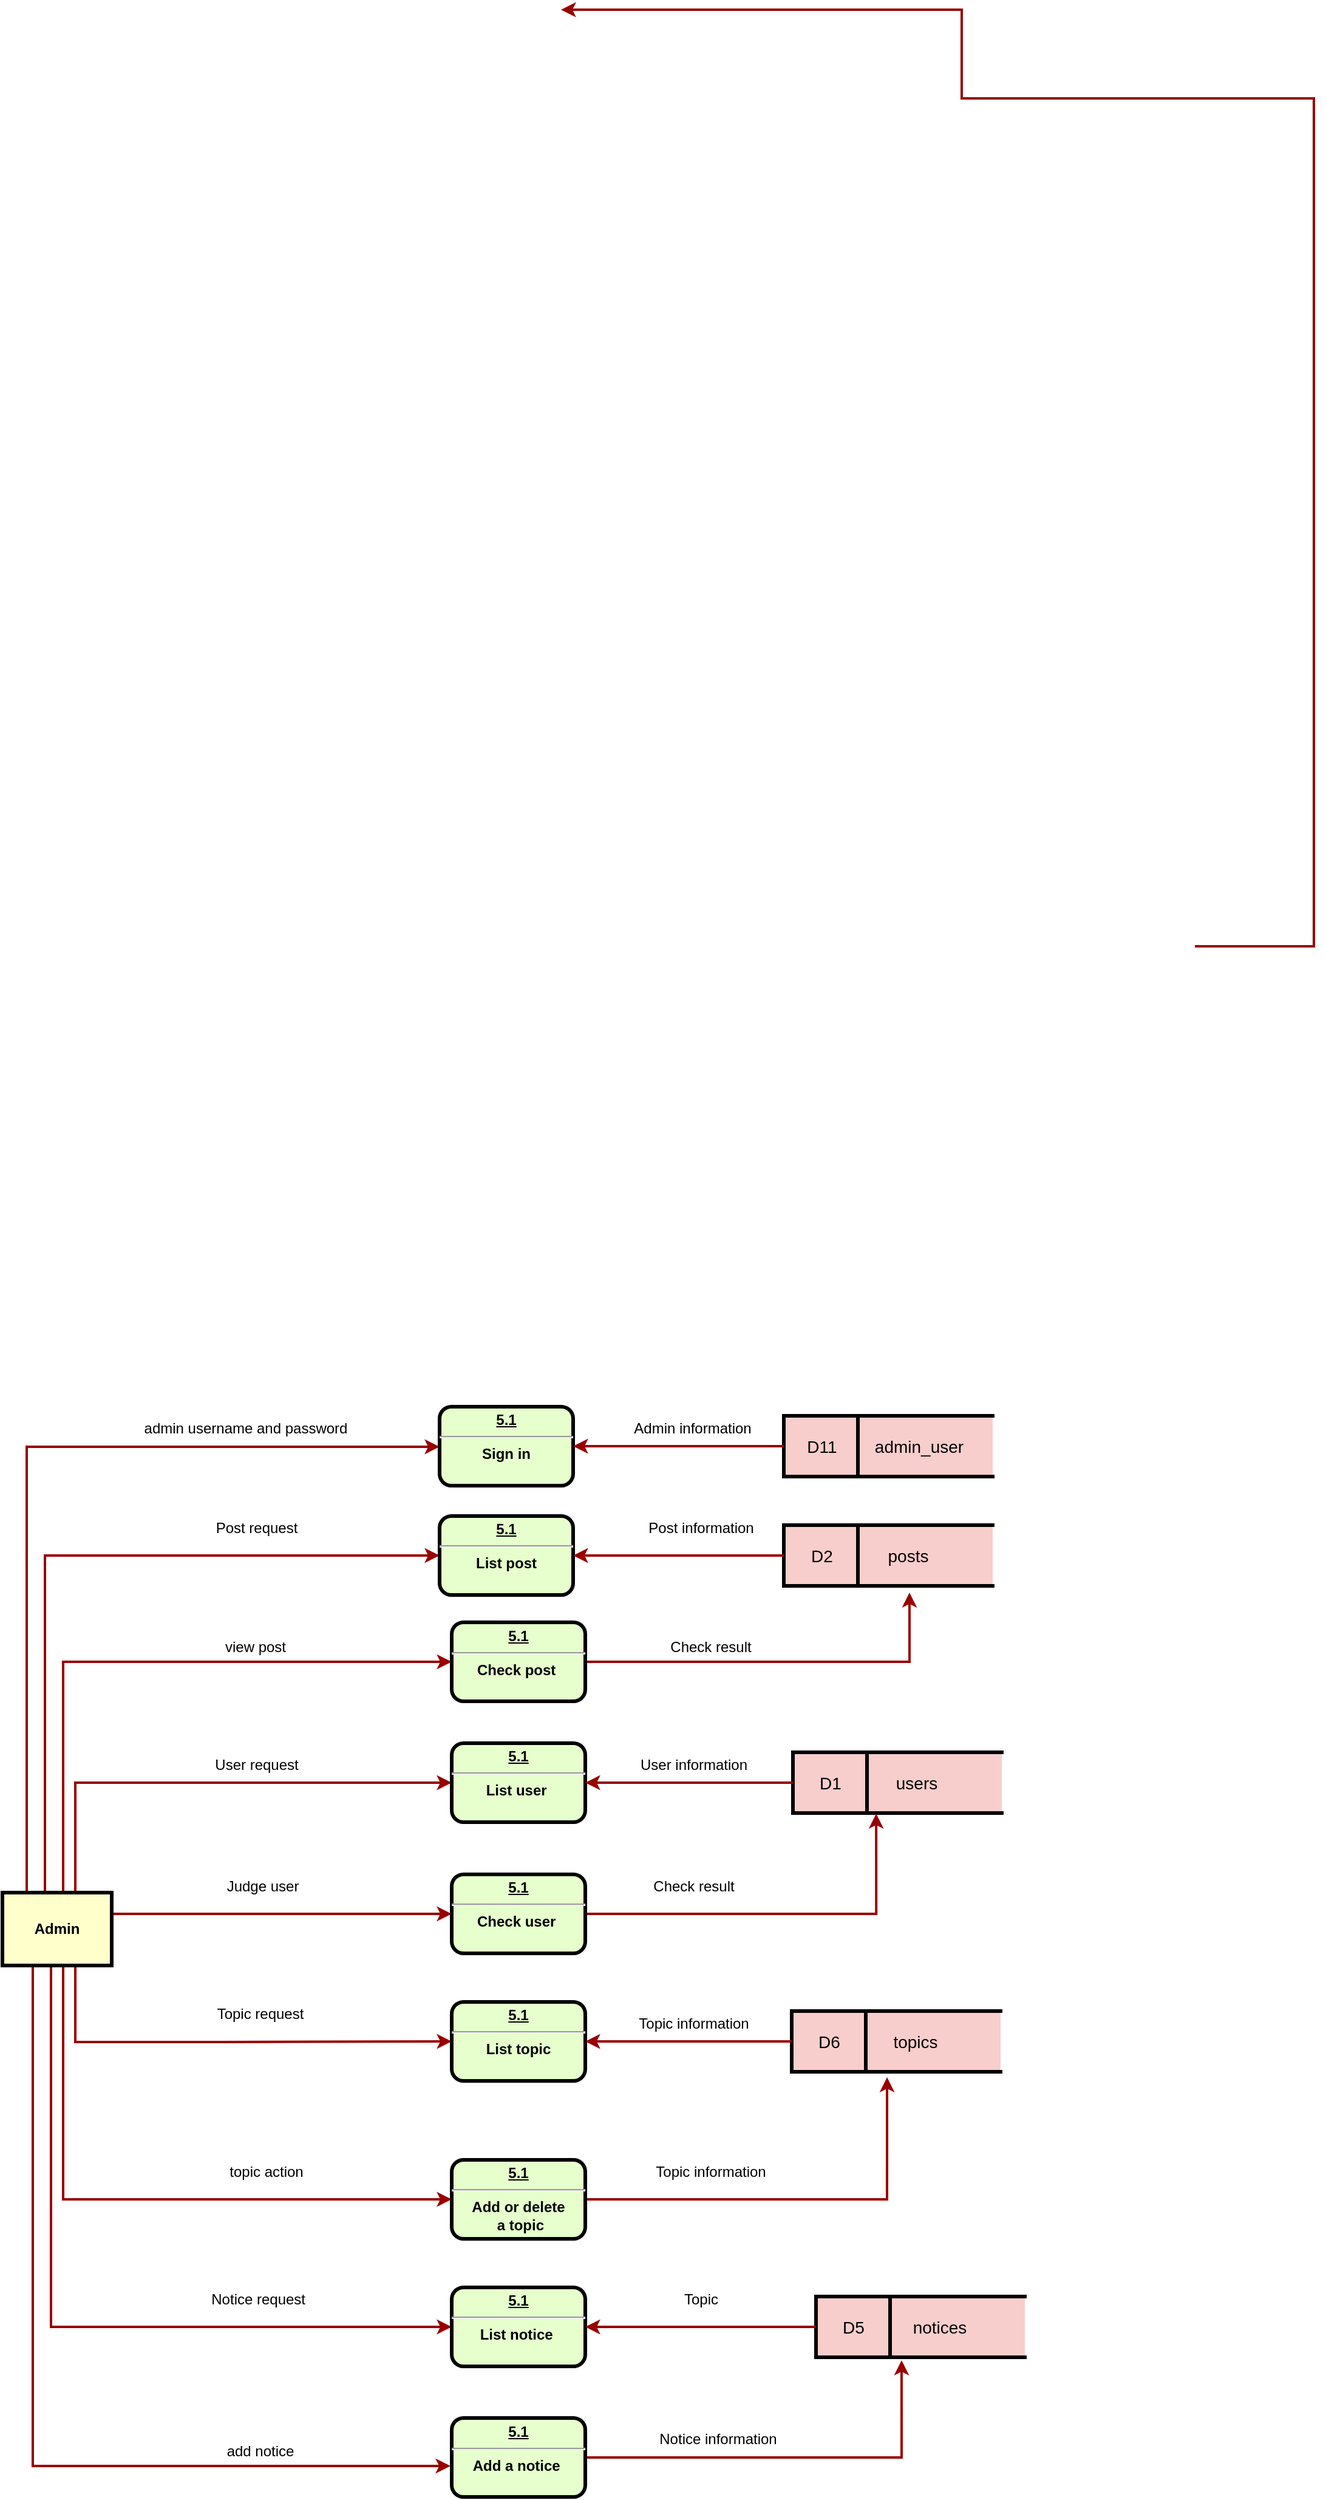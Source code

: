 <mxfile version="12.9.7" type="github"><diagram name="Page-1" id="c7558073-3199-34d8-9f00-42111426c3f3"><mxGraphModel dx="2012" dy="-406" grid="1" gridSize="10" guides="1" tooltips="1" connect="1" arrows="1" fold="1" page="1" pageScale="1" pageWidth="826" pageHeight="1169" background="#ffffff" math="0" shadow="0"><root><mxCell id="0"/><mxCell id="1" parent="0"/><mxCell id="8fqxx7D-VvN7YInsf59q-277" style="edgeStyle=orthogonalEdgeStyle;rounded=0;orthogonalLoop=1;jettySize=auto;html=1;strokeColor=#990000;strokeWidth=2;entryX=1;entryY=0.5;entryDx=0;entryDy=0;" parent="1" target="8fqxx7D-VvN7YInsf59q-217" edge="1"><mxGeometry relative="1" as="geometry"><mxPoint x="380" y="650" as="targetPoint"/><Array as="points"><mxPoint x="1000" y="1421"/><mxPoint x="1000" y="723"/><mxPoint x="710" y="723"/></Array><mxPoint x="902" y="1421" as="sourcePoint"/></mxGeometry></mxCell><mxCell id="a9a8mxuT70NmRNff5WwH-19" value="" style="group" vertex="1" connectable="0" parent="1"><mxGeometry x="570" y="2297.5" width="172" height="50" as="geometry"/></mxCell><mxCell id="a9a8mxuT70NmRNff5WwH-20" value="" style="group" vertex="1" connectable="0" parent="a9a8mxuT70NmRNff5WwH-19"><mxGeometry width="172" height="50" as="geometry"/></mxCell><mxCell id="a9a8mxuT70NmRNff5WwH-21" value="" style="group" vertex="1" connectable="0" parent="a9a8mxuT70NmRNff5WwH-20"><mxGeometry width="172" height="50" as="geometry"/></mxCell><mxCell id="a9a8mxuT70NmRNff5WwH-22" value="" style="rounded=0;whiteSpace=wrap;html=1;strokeColor=#000000;strokeWidth=3;fillColor=#f8cecc;" vertex="1" parent="a9a8mxuT70NmRNff5WwH-21"><mxGeometry width="61" height="50" as="geometry"/></mxCell><mxCell id="a9a8mxuT70NmRNff5WwH-23" value="" style="shape=partialRectangle;whiteSpace=wrap;html=1;left=0;right=0;fillColor=#f8cecc;strokeColor=#000000;strokeWidth=3;" vertex="1" parent="a9a8mxuT70NmRNff5WwH-21"><mxGeometry x="52" width="120" height="50" as="geometry"/></mxCell><mxCell id="a9a8mxuT70NmRNff5WwH-24" value="&lt;font style=&quot;font-size: 14px&quot;&gt;D6&lt;/font&gt;" style="text;html=1;strokeColor=none;fillColor=none;align=center;verticalAlign=middle;whiteSpace=wrap;rounded=0;" vertex="1" parent="a9a8mxuT70NmRNff5WwH-21"><mxGeometry x="11" y="16.667" width="40" height="16.667" as="geometry"/></mxCell><mxCell id="a9a8mxuT70NmRNff5WwH-25" value="&lt;span style=&quot;font-size: 14px&quot;&gt;topics&lt;/span&gt;" style="text;html=1;strokeColor=none;fillColor=none;align=center;verticalAlign=middle;whiteSpace=wrap;rounded=0;" vertex="1" parent="a9a8mxuT70NmRNff5WwH-21"><mxGeometry x="82" y="16.667" width="40" height="16.667" as="geometry"/></mxCell><mxCell id="a9a8mxuT70NmRNff5WwH-26" value="" style="line;strokeWidth=3;direction=south;html=1;strokeColor=#000000;" vertex="1" parent="a9a8mxuT70NmRNff5WwH-21"><mxGeometry x="56" width="10" height="50" as="geometry"/></mxCell><mxCell id="a9a8mxuT70NmRNff5WwH-27" value="" style="group" vertex="1" connectable="0" parent="1"><mxGeometry x="571" y="2084.5" width="172" height="50" as="geometry"/></mxCell><mxCell id="a9a8mxuT70NmRNff5WwH-28" value="" style="group" vertex="1" connectable="0" parent="a9a8mxuT70NmRNff5WwH-27"><mxGeometry width="172" height="50" as="geometry"/></mxCell><mxCell id="a9a8mxuT70NmRNff5WwH-29" value="" style="group" vertex="1" connectable="0" parent="a9a8mxuT70NmRNff5WwH-28"><mxGeometry width="172" height="50" as="geometry"/></mxCell><mxCell id="a9a8mxuT70NmRNff5WwH-30" value="" style="rounded=0;whiteSpace=wrap;html=1;strokeColor=#000000;strokeWidth=3;fillColor=#f8cecc;" vertex="1" parent="a9a8mxuT70NmRNff5WwH-29"><mxGeometry width="61" height="50" as="geometry"/></mxCell><mxCell id="a9a8mxuT70NmRNff5WwH-31" value="" style="shape=partialRectangle;whiteSpace=wrap;html=1;left=0;right=0;fillColor=#f8cecc;strokeColor=#000000;strokeWidth=3;" vertex="1" parent="a9a8mxuT70NmRNff5WwH-29"><mxGeometry x="52" width="120" height="50" as="geometry"/></mxCell><mxCell id="a9a8mxuT70NmRNff5WwH-32" value="&lt;font style=&quot;font-size: 14px&quot;&gt;D1&lt;/font&gt;" style="text;html=1;strokeColor=none;fillColor=none;align=center;verticalAlign=middle;whiteSpace=wrap;rounded=0;" vertex="1" parent="a9a8mxuT70NmRNff5WwH-29"><mxGeometry x="11" y="16.667" width="40" height="16.667" as="geometry"/></mxCell><mxCell id="a9a8mxuT70NmRNff5WwH-33" value="&lt;span style=&quot;font-size: 14px&quot;&gt;users&lt;/span&gt;" style="text;html=1;strokeColor=none;fillColor=none;align=center;verticalAlign=middle;whiteSpace=wrap;rounded=0;" vertex="1" parent="a9a8mxuT70NmRNff5WwH-29"><mxGeometry x="82" y="16.667" width="40" height="16.667" as="geometry"/></mxCell><mxCell id="a9a8mxuT70NmRNff5WwH-34" value="" style="line;strokeWidth=3;direction=south;html=1;strokeColor=#000000;" vertex="1" parent="a9a8mxuT70NmRNff5WwH-29"><mxGeometry x="56" width="10" height="50" as="geometry"/></mxCell><mxCell id="a9a8mxuT70NmRNff5WwH-56" style="edgeStyle=orthogonalEdgeStyle;rounded=0;orthogonalLoop=1;jettySize=auto;html=1;entryX=0;entryY=0.5;entryDx=0;entryDy=0;strokeColor=#990000;strokeWidth=2;" edge="1" parent="1" source="a9a8mxuT70NmRNff5WwH-42" target="a9a8mxuT70NmRNff5WwH-43"><mxGeometry relative="1" as="geometry"><Array as="points"><mxPoint x="-45" y="1923"/></Array></mxGeometry></mxCell><mxCell id="a9a8mxuT70NmRNff5WwH-98" style="edgeStyle=orthogonalEdgeStyle;rounded=0;orthogonalLoop=1;jettySize=auto;html=1;strokeColor=#990000;strokeWidth=2;" edge="1" parent="1" source="a9a8mxuT70NmRNff5WwH-42" target="a9a8mxuT70NmRNff5WwH-85"><mxGeometry relative="1" as="geometry"><Array as="points"><mxPoint x="-60" y="1833"/></Array></mxGeometry></mxCell><mxCell id="a9a8mxuT70NmRNff5WwH-117" style="edgeStyle=orthogonalEdgeStyle;rounded=0;orthogonalLoop=1;jettySize=auto;html=1;entryX=0;entryY=0.5;entryDx=0;entryDy=0;strokeColor=#990000;strokeWidth=2;" edge="1" parent="1" source="a9a8mxuT70NmRNff5WwH-42" target="a9a8mxuT70NmRNff5WwH-65"><mxGeometry relative="1" as="geometry"><Array as="points"><mxPoint x="-20" y="2323"/><mxPoint x="100" y="2323"/></Array></mxGeometry></mxCell><mxCell id="a9a8mxuT70NmRNff5WwH-118" style="edgeStyle=orthogonalEdgeStyle;rounded=0;orthogonalLoop=1;jettySize=auto;html=1;entryX=0;entryY=0.5;entryDx=0;entryDy=0;strokeColor=#990000;strokeWidth=2;" edge="1" parent="1" source="a9a8mxuT70NmRNff5WwH-42" target="a9a8mxuT70NmRNff5WwH-79"><mxGeometry relative="1" as="geometry"><Array as="points"><mxPoint x="-30" y="2010"/></Array></mxGeometry></mxCell><mxCell id="a9a8mxuT70NmRNff5WwH-119" style="edgeStyle=orthogonalEdgeStyle;rounded=0;orthogonalLoop=1;jettySize=auto;html=1;entryX=0;entryY=0.5;entryDx=0;entryDy=0;strokeColor=#990000;strokeWidth=2;" edge="1" parent="1" source="a9a8mxuT70NmRNff5WwH-42" target="a9a8mxuT70NmRNff5WwH-100"><mxGeometry relative="1" as="geometry"><Array as="points"><mxPoint x="-10" y="2218"/></Array></mxGeometry></mxCell><mxCell id="a9a8mxuT70NmRNff5WwH-120" style="edgeStyle=orthogonalEdgeStyle;rounded=0;orthogonalLoop=1;jettySize=auto;html=1;entryX=0;entryY=0.5;entryDx=0;entryDy=0;strokeColor=#990000;strokeWidth=2;" edge="1" parent="1" source="a9a8mxuT70NmRNff5WwH-42" target="a9a8mxuT70NmRNff5WwH-61"><mxGeometry relative="1" as="geometry"><Array as="points"><mxPoint x="-20" y="2110"/></Array></mxGeometry></mxCell><mxCell id="a9a8mxuT70NmRNff5WwH-123" style="edgeStyle=orthogonalEdgeStyle;rounded=0;orthogonalLoop=1;jettySize=auto;html=1;entryX=0;entryY=0.5;entryDx=0;entryDy=0;strokeColor=#990000;strokeWidth=2;" edge="1" parent="1" source="a9a8mxuT70NmRNff5WwH-42" target="a9a8mxuT70NmRNff5WwH-109"><mxGeometry relative="1" as="geometry"><Array as="points"><mxPoint x="-30" y="2453"/></Array></mxGeometry></mxCell><mxCell id="a9a8mxuT70NmRNff5WwH-124" style="edgeStyle=orthogonalEdgeStyle;rounded=0;orthogonalLoop=1;jettySize=auto;html=1;entryX=0;entryY=0.5;entryDx=0;entryDy=0;strokeColor=#990000;strokeWidth=2;" edge="1" parent="1" source="a9a8mxuT70NmRNff5WwH-42" target="a9a8mxuT70NmRNff5WwH-74"><mxGeometry relative="1" as="geometry"><Array as="points"><mxPoint x="-40" y="2558"/></Array></mxGeometry></mxCell><mxCell id="a9a8mxuT70NmRNff5WwH-125" style="edgeStyle=orthogonalEdgeStyle;rounded=0;orthogonalLoop=1;jettySize=auto;html=1;entryX=-0.009;entryY=0.608;entryDx=0;entryDy=0;entryPerimeter=0;strokeColor=#990000;strokeWidth=2;" edge="1" parent="1" source="a9a8mxuT70NmRNff5WwH-42" target="a9a8mxuT70NmRNff5WwH-113"><mxGeometry relative="1" as="geometry"><Array as="points"><mxPoint x="-55" y="2672"/></Array></mxGeometry></mxCell><mxCell id="a9a8mxuT70NmRNff5WwH-42" value="Admin" style="whiteSpace=wrap;align=center;verticalAlign=middle;fontStyle=1;strokeWidth=3;fillColor=#FFFFCC" vertex="1" parent="1"><mxGeometry x="-80" y="2200" width="90" height="60" as="geometry"/></mxCell><mxCell id="a9a8mxuT70NmRNff5WwH-43" value="&lt;p style=&quot;margin: 0px ; margin-top: 4px ; text-align: center ; text-decoration: underline&quot;&gt;&lt;strong&gt;5.1&lt;/strong&gt;&lt;/p&gt;&lt;hr&gt;&lt;strong&gt;List post&lt;br&gt;&lt;/strong&gt;" style="verticalAlign=middle;align=center;overflow=fill;fontSize=12;fontFamily=Helvetica;html=1;rounded=1;fontStyle=1;strokeWidth=3;fillColor=#E6FFCC" vertex="1" parent="1"><mxGeometry x="280" y="1890" width="110" height="65" as="geometry"/></mxCell><mxCell id="a9a8mxuT70NmRNff5WwH-46" value="" style="group" vertex="1" connectable="0" parent="1"><mxGeometry x="563.5" y="1897.5" width="172" height="50" as="geometry"/></mxCell><mxCell id="a9a8mxuT70NmRNff5WwH-47" value="" style="group" vertex="1" connectable="0" parent="a9a8mxuT70NmRNff5WwH-46"><mxGeometry width="172" height="50" as="geometry"/></mxCell><mxCell id="a9a8mxuT70NmRNff5WwH-48" value="" style="group" vertex="1" connectable="0" parent="a9a8mxuT70NmRNff5WwH-47"><mxGeometry width="172" height="50" as="geometry"/></mxCell><mxCell id="a9a8mxuT70NmRNff5WwH-49" value="" style="rounded=0;whiteSpace=wrap;html=1;strokeColor=#000000;strokeWidth=3;fillColor=#f8cecc;" vertex="1" parent="a9a8mxuT70NmRNff5WwH-48"><mxGeometry width="61" height="50" as="geometry"/></mxCell><mxCell id="a9a8mxuT70NmRNff5WwH-50" value="" style="shape=partialRectangle;whiteSpace=wrap;html=1;left=0;right=0;fillColor=#f8cecc;strokeColor=#000000;strokeWidth=3;" vertex="1" parent="a9a8mxuT70NmRNff5WwH-48"><mxGeometry x="52" width="120" height="50" as="geometry"/></mxCell><mxCell id="a9a8mxuT70NmRNff5WwH-51" value="&lt;font style=&quot;font-size: 14px&quot;&gt;D2&lt;/font&gt;" style="text;html=1;strokeColor=none;fillColor=none;align=center;verticalAlign=middle;whiteSpace=wrap;rounded=0;" vertex="1" parent="a9a8mxuT70NmRNff5WwH-48"><mxGeometry x="11" y="16.667" width="40" height="16.667" as="geometry"/></mxCell><mxCell id="a9a8mxuT70NmRNff5WwH-52" value="&lt;span style=&quot;font-size: 14px&quot;&gt;posts&lt;/span&gt;" style="text;html=1;strokeColor=none;fillColor=none;align=center;verticalAlign=middle;whiteSpace=wrap;rounded=0;" vertex="1" parent="a9a8mxuT70NmRNff5WwH-48"><mxGeometry x="82" y="16.667" width="40" height="16.667" as="geometry"/></mxCell><mxCell id="a9a8mxuT70NmRNff5WwH-53" value="" style="line;strokeWidth=3;direction=south;html=1;strokeColor=#000000;" vertex="1" parent="a9a8mxuT70NmRNff5WwH-48"><mxGeometry x="56" width="10" height="50" as="geometry"/></mxCell><mxCell id="a9a8mxuT70NmRNff5WwH-58" value="Check result" style="text;html=1;align=center;verticalAlign=middle;resizable=0;points=[];autosize=1;" vertex="1" parent="1"><mxGeometry x="463" y="1988" width="80" height="20" as="geometry"/></mxCell><mxCell id="a9a8mxuT70NmRNff5WwH-60" value="Post request" style="text;html=1;align=center;verticalAlign=middle;resizable=0;points=[];autosize=1;" vertex="1" parent="1"><mxGeometry x="89" y="1890" width="80" height="20" as="geometry"/></mxCell><mxCell id="a9a8mxuT70NmRNff5WwH-61" value="&lt;p style=&quot;margin: 0px ; margin-top: 4px ; text-align: center ; text-decoration: underline&quot;&gt;&lt;strong&gt;5.1&lt;/strong&gt;&lt;/p&gt;&lt;hr&gt;&lt;strong&gt;List user&amp;nbsp;&lt;br&gt;&lt;/strong&gt;" style="verticalAlign=middle;align=center;overflow=fill;fontSize=12;fontFamily=Helvetica;html=1;rounded=1;fontStyle=1;strokeWidth=3;fillColor=#E6FFCC" vertex="1" parent="1"><mxGeometry x="290" y="2077" width="110" height="65" as="geometry"/></mxCell><mxCell id="a9a8mxuT70NmRNff5WwH-64" value="User information" style="text;html=1;align=center;verticalAlign=middle;resizable=0;points=[];autosize=1;" vertex="1" parent="1"><mxGeometry x="439" y="2084.5" width="100" height="20" as="geometry"/></mxCell><mxCell id="a9a8mxuT70NmRNff5WwH-65" value="&lt;p style=&quot;margin: 0px ; margin-top: 4px ; text-align: center ; text-decoration: underline&quot;&gt;&lt;strong&gt;5.1&lt;/strong&gt;&lt;/p&gt;&lt;hr&gt;&lt;strong&gt;List topic&lt;br&gt;&lt;/strong&gt;" style="verticalAlign=middle;align=center;overflow=fill;fontSize=12;fontFamily=Helvetica;html=1;rounded=1;fontStyle=1;strokeWidth=3;fillColor=#E6FFCC" vertex="1" parent="1"><mxGeometry x="290" y="2290" width="110" height="65" as="geometry"/></mxCell><mxCell id="a9a8mxuT70NmRNff5WwH-66" value="" style="group" vertex="1" connectable="0" parent="1"><mxGeometry x="590" y="2532.5" width="172" height="50" as="geometry"/></mxCell><mxCell id="a9a8mxuT70NmRNff5WwH-67" value="" style="group" vertex="1" connectable="0" parent="a9a8mxuT70NmRNff5WwH-66"><mxGeometry width="172" height="50" as="geometry"/></mxCell><mxCell id="a9a8mxuT70NmRNff5WwH-68" value="" style="group" vertex="1" connectable="0" parent="a9a8mxuT70NmRNff5WwH-67"><mxGeometry width="172" height="50" as="geometry"/></mxCell><mxCell id="a9a8mxuT70NmRNff5WwH-69" value="" style="rounded=0;whiteSpace=wrap;html=1;strokeColor=#000000;strokeWidth=3;fillColor=#f8cecc;" vertex="1" parent="a9a8mxuT70NmRNff5WwH-68"><mxGeometry width="61" height="50" as="geometry"/></mxCell><mxCell id="a9a8mxuT70NmRNff5WwH-70" value="" style="shape=partialRectangle;whiteSpace=wrap;html=1;left=0;right=0;fillColor=#f8cecc;strokeColor=#000000;strokeWidth=3;" vertex="1" parent="a9a8mxuT70NmRNff5WwH-68"><mxGeometry x="52" width="120" height="50" as="geometry"/></mxCell><mxCell id="a9a8mxuT70NmRNff5WwH-71" value="&lt;font style=&quot;font-size: 14px&quot;&gt;D5&lt;/font&gt;" style="text;html=1;strokeColor=none;fillColor=none;align=center;verticalAlign=middle;whiteSpace=wrap;rounded=0;" vertex="1" parent="a9a8mxuT70NmRNff5WwH-68"><mxGeometry x="11" y="16.667" width="40" height="16.667" as="geometry"/></mxCell><mxCell id="a9a8mxuT70NmRNff5WwH-72" value="&lt;span style=&quot;font-size: 14px&quot;&gt;notices&lt;/span&gt;" style="text;html=1;strokeColor=none;fillColor=none;align=center;verticalAlign=middle;whiteSpace=wrap;rounded=0;" vertex="1" parent="a9a8mxuT70NmRNff5WwH-68"><mxGeometry x="82" y="16.667" width="40" height="16.667" as="geometry"/></mxCell><mxCell id="a9a8mxuT70NmRNff5WwH-73" value="" style="line;strokeWidth=3;direction=south;html=1;strokeColor=#000000;" vertex="1" parent="a9a8mxuT70NmRNff5WwH-68"><mxGeometry x="56" width="10" height="50" as="geometry"/></mxCell><mxCell id="a9a8mxuT70NmRNff5WwH-74" value="&lt;p style=&quot;margin: 0px ; margin-top: 4px ; text-align: center ; text-decoration: underline&quot;&gt;&lt;strong&gt;5.1&lt;/strong&gt;&lt;/p&gt;&lt;hr&gt;&lt;strong&gt;List notice&amp;nbsp;&lt;br&gt;&lt;/strong&gt;" style="verticalAlign=middle;align=center;overflow=fill;fontSize=12;fontFamily=Helvetica;html=1;rounded=1;fontStyle=1;strokeWidth=3;fillColor=#E6FFCC" vertex="1" parent="1"><mxGeometry x="290" y="2525" width="110" height="65" as="geometry"/></mxCell><mxCell id="a9a8mxuT70NmRNff5WwH-76" value="Topic information" style="text;html=1;align=center;verticalAlign=middle;resizable=0;points=[];autosize=1;" vertex="1" parent="1"><mxGeometry x="448" y="2420" width="110" height="20" as="geometry"/></mxCell><mxCell id="a9a8mxuT70NmRNff5WwH-128" style="edgeStyle=orthogonalEdgeStyle;rounded=0;orthogonalLoop=1;jettySize=auto;html=1;entryX=0.429;entryY=1.11;entryDx=0;entryDy=0;entryPerimeter=0;strokeColor=#990000;strokeWidth=2;" edge="1" parent="1" source="a9a8mxuT70NmRNff5WwH-79" target="a9a8mxuT70NmRNff5WwH-50"><mxGeometry relative="1" as="geometry"/></mxCell><mxCell id="a9a8mxuT70NmRNff5WwH-79" value="&lt;p style=&quot;margin: 0px ; margin-top: 4px ; text-align: center ; text-decoration: underline&quot;&gt;&lt;strong&gt;5.1&lt;/strong&gt;&lt;/p&gt;&lt;hr&gt;&lt;strong&gt;Check post&amp;nbsp;&lt;br&gt;&lt;/strong&gt;" style="verticalAlign=middle;align=center;overflow=fill;fontSize=12;fontFamily=Helvetica;html=1;rounded=1;fontStyle=1;strokeWidth=3;fillColor=#E6FFCC" vertex="1" parent="1"><mxGeometry x="290" y="1977.5" width="110" height="65" as="geometry"/></mxCell><mxCell id="a9a8mxuT70NmRNff5WwH-80" style="edgeStyle=orthogonalEdgeStyle;rounded=0;orthogonalLoop=1;jettySize=auto;html=1;entryX=1;entryY=0.5;entryDx=0;entryDy=0;strokeColor=#990000;strokeWidth=2;" edge="1" parent="1" source="a9a8mxuT70NmRNff5WwH-49" target="a9a8mxuT70NmRNff5WwH-43"><mxGeometry relative="1" as="geometry"/></mxCell><mxCell id="a9a8mxuT70NmRNff5WwH-81" value="Post information" style="text;html=1;align=center;verticalAlign=middle;resizable=0;points=[];autosize=1;" vertex="1" parent="1"><mxGeometry x="445" y="1890" width="100" height="20" as="geometry"/></mxCell><mxCell id="a9a8mxuT70NmRNff5WwH-85" value="&lt;p style=&quot;margin: 0px ; margin-top: 4px ; text-align: center ; text-decoration: underline&quot;&gt;&lt;strong&gt;5.1&lt;/strong&gt;&lt;/p&gt;&lt;hr&gt;&lt;strong&gt;Sign in&lt;br&gt;&lt;/strong&gt;" style="verticalAlign=middle;align=center;overflow=fill;fontSize=12;fontFamily=Helvetica;html=1;rounded=1;fontStyle=1;strokeWidth=3;fillColor=#E6FFCC" vertex="1" parent="1"><mxGeometry x="280" y="1800" width="110" height="65" as="geometry"/></mxCell><mxCell id="a9a8mxuT70NmRNff5WwH-86" value="" style="group" vertex="1" connectable="0" parent="1"><mxGeometry x="563.5" y="1807.5" width="172" height="50" as="geometry"/></mxCell><mxCell id="a9a8mxuT70NmRNff5WwH-87" value="" style="group" vertex="1" connectable="0" parent="a9a8mxuT70NmRNff5WwH-86"><mxGeometry width="172" height="50" as="geometry"/></mxCell><mxCell id="a9a8mxuT70NmRNff5WwH-88" value="" style="group" vertex="1" connectable="0" parent="a9a8mxuT70NmRNff5WwH-87"><mxGeometry width="172" height="50" as="geometry"/></mxCell><mxCell id="a9a8mxuT70NmRNff5WwH-89" value="" style="rounded=0;whiteSpace=wrap;html=1;strokeColor=#000000;strokeWidth=3;fillColor=#f8cecc;" vertex="1" parent="a9a8mxuT70NmRNff5WwH-88"><mxGeometry width="61" height="50" as="geometry"/></mxCell><mxCell id="a9a8mxuT70NmRNff5WwH-90" value="" style="shape=partialRectangle;whiteSpace=wrap;html=1;left=0;right=0;fillColor=#f8cecc;strokeColor=#000000;strokeWidth=3;" vertex="1" parent="a9a8mxuT70NmRNff5WwH-88"><mxGeometry x="52" width="120" height="50" as="geometry"/></mxCell><mxCell id="a9a8mxuT70NmRNff5WwH-91" value="&lt;font style=&quot;font-size: 14px&quot;&gt;D11&lt;/font&gt;" style="text;html=1;strokeColor=none;fillColor=none;align=center;verticalAlign=middle;whiteSpace=wrap;rounded=0;" vertex="1" parent="a9a8mxuT70NmRNff5WwH-88"><mxGeometry x="11" y="16.667" width="40" height="16.667" as="geometry"/></mxCell><mxCell id="a9a8mxuT70NmRNff5WwH-92" value="&lt;span style=&quot;font-size: 14px&quot;&gt;admin_user&lt;/span&gt;" style="text;html=1;strokeColor=none;fillColor=none;align=center;verticalAlign=middle;whiteSpace=wrap;rounded=0;" vertex="1" parent="a9a8mxuT70NmRNff5WwH-88"><mxGeometry x="82" y="16.67" width="58" height="16.67" as="geometry"/></mxCell><mxCell id="a9a8mxuT70NmRNff5WwH-93" value="" style="line;strokeWidth=3;direction=south;html=1;strokeColor=#000000;" vertex="1" parent="a9a8mxuT70NmRNff5WwH-88"><mxGeometry x="56" width="10" height="50" as="geometry"/></mxCell><mxCell id="a9a8mxuT70NmRNff5WwH-96" style="edgeStyle=orthogonalEdgeStyle;rounded=0;orthogonalLoop=1;jettySize=auto;html=1;strokeColor=#990000;strokeWidth=2;exitX=0;exitY=0.5;exitDx=0;exitDy=0;" edge="1" parent="1" source="a9a8mxuT70NmRNff5WwH-89" target="a9a8mxuT70NmRNff5WwH-85"><mxGeometry relative="1" as="geometry"><mxPoint x="560" y="1833" as="sourcePoint"/></mxGeometry></mxCell><mxCell id="a9a8mxuT70NmRNff5WwH-97" value="Admin information" style="text;html=1;align=center;verticalAlign=middle;resizable=0;points=[];autosize=1;" vertex="1" parent="1"><mxGeometry x="433" y="1807.5" width="110" height="20" as="geometry"/></mxCell><mxCell id="a9a8mxuT70NmRNff5WwH-99" value="admin username and password" style="text;html=1;align=center;verticalAlign=middle;resizable=0;points=[];autosize=1;" vertex="1" parent="1"><mxGeometry x="30" y="1807.5" width="180" height="20" as="geometry"/></mxCell><mxCell id="a9a8mxuT70NmRNff5WwH-101" style="edgeStyle=orthogonalEdgeStyle;rounded=0;orthogonalLoop=1;jettySize=auto;html=1;entryX=0.138;entryY=1.01;entryDx=0;entryDy=0;entryPerimeter=0;strokeColor=#990000;strokeWidth=2;" edge="1" parent="1" source="a9a8mxuT70NmRNff5WwH-100" target="a9a8mxuT70NmRNff5WwH-31"><mxGeometry relative="1" as="geometry"/></mxCell><mxCell id="a9a8mxuT70NmRNff5WwH-100" value="&lt;p style=&quot;margin: 0px ; margin-top: 4px ; text-align: center ; text-decoration: underline&quot;&gt;&lt;strong&gt;5.1&lt;/strong&gt;&lt;/p&gt;&lt;hr&gt;&lt;strong&gt;Check user&amp;nbsp;&lt;br&gt;&lt;/strong&gt;" style="verticalAlign=middle;align=center;overflow=fill;fontSize=12;fontFamily=Helvetica;html=1;rounded=1;fontStyle=1;strokeWidth=3;fillColor=#E6FFCC" vertex="1" parent="1"><mxGeometry x="290" y="2185" width="110" height="65" as="geometry"/></mxCell><mxCell id="a9a8mxuT70NmRNff5WwH-102" value="Check result" style="text;html=1;align=center;verticalAlign=middle;resizable=0;points=[];autosize=1;" vertex="1" parent="1"><mxGeometry x="449" y="2185" width="80" height="20" as="geometry"/></mxCell><mxCell id="a9a8mxuT70NmRNff5WwH-104" value="Judge user" style="text;html=1;align=center;verticalAlign=middle;resizable=0;points=[];autosize=1;" vertex="1" parent="1"><mxGeometry x="99" y="2185" width="70" height="20" as="geometry"/></mxCell><mxCell id="a9a8mxuT70NmRNff5WwH-106" value="User request" style="text;html=1;align=center;verticalAlign=middle;resizable=0;points=[];autosize=1;" vertex="1" parent="1"><mxGeometry x="89" y="2084.5" width="80" height="20" as="geometry"/></mxCell><mxCell id="a9a8mxuT70NmRNff5WwH-108" value="view post" style="text;html=1;align=center;verticalAlign=middle;resizable=0;points=[];autosize=1;" vertex="1" parent="1"><mxGeometry x="93" y="1988" width="70" height="20" as="geometry"/></mxCell><mxCell id="a9a8mxuT70NmRNff5WwH-111" style="edgeStyle=orthogonalEdgeStyle;rounded=0;orthogonalLoop=1;jettySize=auto;html=1;entryX=0.221;entryY=1.09;entryDx=0;entryDy=0;entryPerimeter=0;strokeColor=#990000;strokeWidth=2;" edge="1" parent="1" source="a9a8mxuT70NmRNff5WwH-109" target="a9a8mxuT70NmRNff5WwH-23"><mxGeometry relative="1" as="geometry"/></mxCell><mxCell id="a9a8mxuT70NmRNff5WwH-109" value="&lt;p style=&quot;margin: 0px ; margin-top: 4px ; text-align: center ; text-decoration: underline&quot;&gt;&lt;strong&gt;5.1&lt;/strong&gt;&lt;/p&gt;&lt;hr&gt;&lt;strong&gt;Add or delete&lt;br&gt;&amp;nbsp;a topic&lt;br&gt;&lt;/strong&gt;" style="verticalAlign=middle;align=center;overflow=fill;fontSize=12;fontFamily=Helvetica;html=1;rounded=1;fontStyle=1;strokeWidth=3;fillColor=#E6FFCC" vertex="1" parent="1"><mxGeometry x="290" y="2420" width="110" height="65" as="geometry"/></mxCell><mxCell id="a9a8mxuT70NmRNff5WwH-110" style="edgeStyle=orthogonalEdgeStyle;rounded=0;orthogonalLoop=1;jettySize=auto;html=1;entryX=1;entryY=0.5;entryDx=0;entryDy=0;strokeColor=#990000;strokeWidth=2;" edge="1" parent="1" source="a9a8mxuT70NmRNff5WwH-22" target="a9a8mxuT70NmRNff5WwH-65"><mxGeometry relative="1" as="geometry"/></mxCell><mxCell id="a9a8mxuT70NmRNff5WwH-112" value="Topic" style="text;html=1;align=center;verticalAlign=middle;resizable=0;points=[];autosize=1;" vertex="1" parent="1"><mxGeometry x="475" y="2525" width="40" height="20" as="geometry"/></mxCell><mxCell id="a9a8mxuT70NmRNff5WwH-114" style="edgeStyle=orthogonalEdgeStyle;rounded=0;orthogonalLoop=1;jettySize=auto;html=1;entryX=0.154;entryY=1.05;entryDx=0;entryDy=0;entryPerimeter=0;strokeColor=#990000;strokeWidth=2;" edge="1" parent="1" source="a9a8mxuT70NmRNff5WwH-113" target="a9a8mxuT70NmRNff5WwH-70"><mxGeometry relative="1" as="geometry"/></mxCell><mxCell id="a9a8mxuT70NmRNff5WwH-113" value="&lt;p style=&quot;margin: 0px ; margin-top: 4px ; text-align: center ; text-decoration: underline&quot;&gt;&lt;strong&gt;5.1&lt;/strong&gt;&lt;/p&gt;&lt;hr&gt;&lt;strong&gt;Add a notice&amp;nbsp;&lt;br&gt;&lt;/strong&gt;" style="verticalAlign=middle;align=center;overflow=fill;fontSize=12;fontFamily=Helvetica;html=1;rounded=1;fontStyle=1;strokeWidth=3;fillColor=#E6FFCC" vertex="1" parent="1"><mxGeometry x="290" y="2632.5" width="110" height="65" as="geometry"/></mxCell><mxCell id="a9a8mxuT70NmRNff5WwH-115" style="edgeStyle=orthogonalEdgeStyle;rounded=0;orthogonalLoop=1;jettySize=auto;html=1;entryX=1;entryY=0.5;entryDx=0;entryDy=0;strokeColor=#990000;strokeWidth=2;" edge="1" parent="1" source="a9a8mxuT70NmRNff5WwH-69" target="a9a8mxuT70NmRNff5WwH-74"><mxGeometry relative="1" as="geometry"/></mxCell><mxCell id="a9a8mxuT70NmRNff5WwH-116" value="Notice information" style="text;html=1;align=center;verticalAlign=middle;resizable=0;points=[];autosize=1;" vertex="1" parent="1"><mxGeometry x="453.5" y="2640" width="110" height="20" as="geometry"/></mxCell><mxCell id="a9a8mxuT70NmRNff5WwH-127" style="edgeStyle=orthogonalEdgeStyle;rounded=0;orthogonalLoop=1;jettySize=auto;html=1;entryX=1;entryY=0.5;entryDx=0;entryDy=0;strokeColor=#990000;strokeWidth=2;" edge="1" parent="1" source="a9a8mxuT70NmRNff5WwH-30" target="a9a8mxuT70NmRNff5WwH-61"><mxGeometry relative="1" as="geometry"/></mxCell><mxCell id="a9a8mxuT70NmRNff5WwH-129" value="Topic request" style="text;html=1;align=center;verticalAlign=middle;resizable=0;points=[];autosize=1;" vertex="1" parent="1"><mxGeometry x="87" y="2290" width="90" height="20" as="geometry"/></mxCell><mxCell id="a9a8mxuT70NmRNff5WwH-130" value="topic action" style="text;html=1;align=center;verticalAlign=middle;resizable=0;points=[];autosize=1;" vertex="1" parent="1"><mxGeometry x="97" y="2420" width="80" height="20" as="geometry"/></mxCell><mxCell id="a9a8mxuT70NmRNff5WwH-131" value="Notice request&amp;nbsp;" style="text;html=1;align=center;verticalAlign=middle;resizable=0;points=[];autosize=1;" vertex="1" parent="1"><mxGeometry x="82" y="2525" width="100" height="20" as="geometry"/></mxCell><mxCell id="a9a8mxuT70NmRNff5WwH-132" value="add notice" style="text;html=1;align=center;verticalAlign=middle;resizable=0;points=[];autosize=1;" vertex="1" parent="1"><mxGeometry x="97" y="2650" width="70" height="20" as="geometry"/></mxCell><mxCell id="a9a8mxuT70NmRNff5WwH-133" value="Topic information" style="text;html=1;align=center;verticalAlign=middle;resizable=0;points=[];autosize=1;" vertex="1" parent="1"><mxGeometry x="434" y="2297.5" width="110" height="20" as="geometry"/></mxCell></root></mxGraphModel></diagram></mxfile>